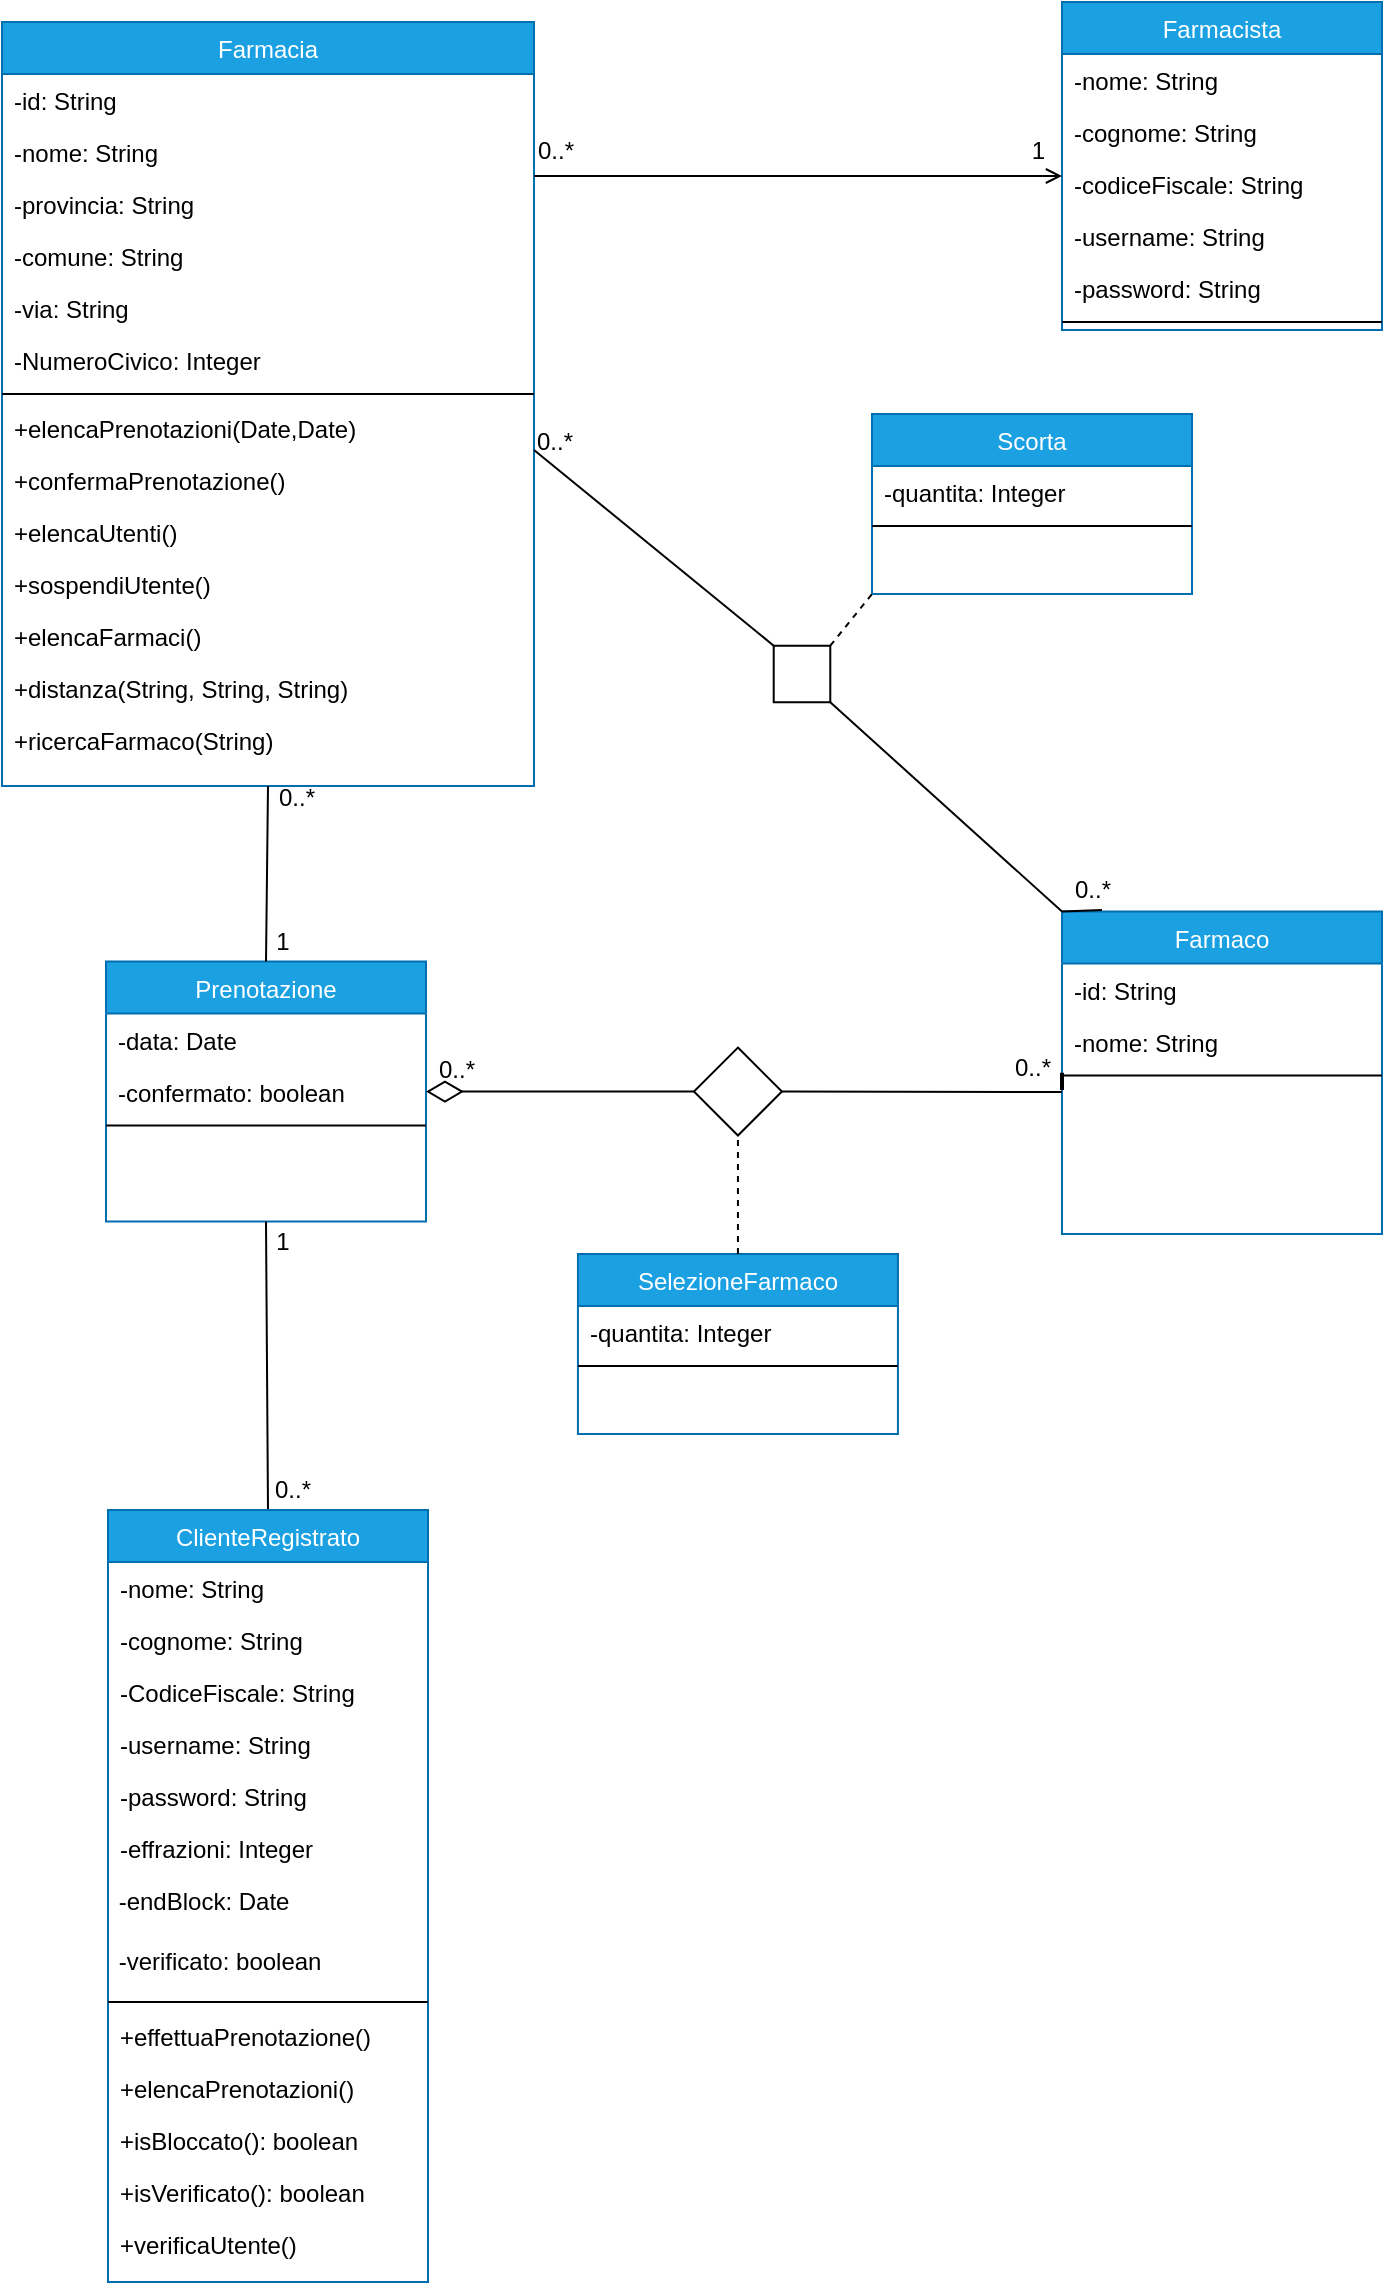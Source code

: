 <mxfile version="14.6.11" type="device"><diagram id="lDVU3fmkzLvGr_igAr9A" name="Page-3"><mxGraphModel dx="1362" dy="635" grid="1" gridSize="10" guides="1" tooltips="1" connect="1" arrows="1" fold="1" page="1" pageScale="1" pageWidth="827" pageHeight="1169" math="0" shadow="0"><root><mxCell id="lvonMT7qUznoMzkHU5-u-0"/><mxCell id="lvonMT7qUznoMzkHU5-u-1" parent="lvonMT7qUznoMzkHU5-u-0"/><mxCell id="lvonMT7qUznoMzkHU5-u-2" value="Farmacia" style="swimlane;fontStyle=0;align=center;verticalAlign=top;childLayout=stackLayout;horizontal=1;startSize=26;horizontalStack=0;resizeParent=1;resizeLast=0;collapsible=1;marginBottom=0;rounded=0;shadow=0;strokeWidth=1;fillColor=#1ba1e2;strokeColor=#006EAF;fontColor=#ffffff;" vertex="1" parent="lvonMT7qUznoMzkHU5-u-1"><mxGeometry x="380" y="170" width="266" height="382" as="geometry"><mxRectangle x="230" y="140" width="160" height="26" as="alternateBounds"/></mxGeometry></mxCell><mxCell id="lvonMT7qUznoMzkHU5-u-3" value="-id: String" style="text;align=left;verticalAlign=top;spacingLeft=4;spacingRight=4;overflow=hidden;rotatable=0;points=[[0,0.5],[1,0.5]];portConstraint=eastwest;" vertex="1" parent="lvonMT7qUznoMzkHU5-u-2"><mxGeometry y="26" width="266" height="26" as="geometry"/></mxCell><mxCell id="lvonMT7qUznoMzkHU5-u-4" value="-nome: String&#10;" style="text;align=left;verticalAlign=top;spacingLeft=4;spacingRight=4;overflow=hidden;rotatable=0;points=[[0,0.5],[1,0.5]];portConstraint=eastwest;" vertex="1" parent="lvonMT7qUznoMzkHU5-u-2"><mxGeometry y="52" width="266" height="26" as="geometry"/></mxCell><mxCell id="lvonMT7qUznoMzkHU5-u-5" value="-provincia: String" style="text;align=left;verticalAlign=top;spacingLeft=4;spacingRight=4;overflow=hidden;rotatable=0;points=[[0,0.5],[1,0.5]];portConstraint=eastwest;rounded=0;shadow=0;html=0;" vertex="1" parent="lvonMT7qUznoMzkHU5-u-2"><mxGeometry y="78" width="266" height="26" as="geometry"/></mxCell><mxCell id="lvonMT7qUznoMzkHU5-u-6" value="-comune: String" style="text;align=left;verticalAlign=top;spacingLeft=4;spacingRight=4;overflow=hidden;rotatable=0;points=[[0,0.5],[1,0.5]];portConstraint=eastwest;rounded=0;shadow=0;html=0;" vertex="1" parent="lvonMT7qUznoMzkHU5-u-2"><mxGeometry y="104" width="266" height="26" as="geometry"/></mxCell><mxCell id="lvonMT7qUznoMzkHU5-u-7" value="-via: String" style="text;align=left;verticalAlign=top;spacingLeft=4;spacingRight=4;overflow=hidden;rotatable=0;points=[[0,0.5],[1,0.5]];portConstraint=eastwest;" vertex="1" parent="lvonMT7qUznoMzkHU5-u-2"><mxGeometry y="130" width="266" height="26" as="geometry"/></mxCell><mxCell id="lvonMT7qUznoMzkHU5-u-8" value="-NumeroCivico: Integer" style="text;align=left;verticalAlign=top;spacingLeft=4;spacingRight=4;overflow=hidden;rotatable=0;points=[[0,0.5],[1,0.5]];portConstraint=eastwest;" vertex="1" parent="lvonMT7qUznoMzkHU5-u-2"><mxGeometry y="156" width="266" height="26" as="geometry"/></mxCell><mxCell id="lvonMT7qUznoMzkHU5-u-9" value="" style="line;html=1;strokeWidth=1;align=left;verticalAlign=middle;spacingTop=-1;spacingLeft=3;spacingRight=3;rotatable=0;labelPosition=right;points=[];portConstraint=eastwest;" vertex="1" parent="lvonMT7qUznoMzkHU5-u-2"><mxGeometry y="182" width="266" height="8" as="geometry"/></mxCell><mxCell id="lvonMT7qUznoMzkHU5-u-10" value="+elencaPrenotazioni(Date,Date)" style="text;align=left;verticalAlign=top;spacingLeft=4;spacingRight=4;overflow=hidden;rotatable=0;points=[[0,0.5],[1,0.5]];portConstraint=eastwest;" vertex="1" parent="lvonMT7qUznoMzkHU5-u-2"><mxGeometry y="190" width="266" height="26" as="geometry"/></mxCell><mxCell id="lvonMT7qUznoMzkHU5-u-11" value="+confermaPrenotazione()" style="text;align=left;verticalAlign=top;spacingLeft=4;spacingRight=4;overflow=hidden;rotatable=0;points=[[0,0.5],[1,0.5]];portConstraint=eastwest;" vertex="1" parent="lvonMT7qUznoMzkHU5-u-2"><mxGeometry y="216" width="266" height="26" as="geometry"/></mxCell><mxCell id="lvonMT7qUznoMzkHU5-u-12" value="+elencaUtenti()" style="text;align=left;verticalAlign=top;spacingLeft=4;spacingRight=4;overflow=hidden;rotatable=0;points=[[0,0.5],[1,0.5]];portConstraint=eastwest;" vertex="1" parent="lvonMT7qUznoMzkHU5-u-2"><mxGeometry y="242" width="266" height="26" as="geometry"/></mxCell><mxCell id="lvonMT7qUznoMzkHU5-u-13" value="+sospendiUtente()" style="text;align=left;verticalAlign=top;spacingLeft=4;spacingRight=4;overflow=hidden;rotatable=0;points=[[0,0.5],[1,0.5]];portConstraint=eastwest;" vertex="1" parent="lvonMT7qUznoMzkHU5-u-2"><mxGeometry y="268" width="266" height="26" as="geometry"/></mxCell><mxCell id="lvonMT7qUznoMzkHU5-u-15" value="+elencaFarmaci()" style="text;align=left;verticalAlign=top;spacingLeft=4;spacingRight=4;overflow=hidden;rotatable=0;points=[[0,0.5],[1,0.5]];portConstraint=eastwest;" vertex="1" parent="lvonMT7qUznoMzkHU5-u-2"><mxGeometry y="294" width="266" height="26" as="geometry"/></mxCell><mxCell id="lvonMT7qUznoMzkHU5-u-16" value="+distanza(String, String, String) " style="text;align=left;verticalAlign=top;spacingLeft=4;spacingRight=4;overflow=hidden;rotatable=0;points=[[0,0.5],[1,0.5]];portConstraint=eastwest;" vertex="1" parent="lvonMT7qUznoMzkHU5-u-2"><mxGeometry y="320" width="266" height="26" as="geometry"/></mxCell><mxCell id="lvonMT7qUznoMzkHU5-u-17" value="+ricercaFarmaco(String)" style="text;align=left;verticalAlign=top;spacingLeft=4;spacingRight=4;overflow=hidden;rotatable=0;points=[[0,0.5],[1,0.5]];portConstraint=eastwest;" vertex="1" parent="lvonMT7qUznoMzkHU5-u-2"><mxGeometry y="346" width="266" height="26" as="geometry"/></mxCell><mxCell id="lvonMT7qUznoMzkHU5-u-18" value="Farmacista" style="swimlane;fontStyle=0;align=center;verticalAlign=top;childLayout=stackLayout;horizontal=1;startSize=26;horizontalStack=0;resizeParent=1;resizeLast=0;collapsible=1;marginBottom=0;rounded=0;shadow=0;strokeWidth=1;fillColor=#1ba1e2;strokeColor=#006EAF;fontColor=#ffffff;" vertex="1" parent="lvonMT7qUznoMzkHU5-u-1"><mxGeometry x="910" y="160" width="160" height="164" as="geometry"><mxRectangle x="550" y="140" width="160" height="26" as="alternateBounds"/></mxGeometry></mxCell><mxCell id="lvonMT7qUznoMzkHU5-u-19" value="-nome: String" style="text;align=left;verticalAlign=top;spacingLeft=4;spacingRight=4;overflow=hidden;rotatable=0;points=[[0,0.5],[1,0.5]];portConstraint=eastwest;" vertex="1" parent="lvonMT7qUznoMzkHU5-u-18"><mxGeometry y="26" width="160" height="26" as="geometry"/></mxCell><mxCell id="lvonMT7qUznoMzkHU5-u-20" value="-cognome: String" style="text;align=left;verticalAlign=top;spacingLeft=4;spacingRight=4;overflow=hidden;rotatable=0;points=[[0,0.5],[1,0.5]];portConstraint=eastwest;rounded=0;shadow=0;html=0;" vertex="1" parent="lvonMT7qUznoMzkHU5-u-18"><mxGeometry y="52" width="160" height="26" as="geometry"/></mxCell><mxCell id="lvonMT7qUznoMzkHU5-u-21" value="-codiceFiscale: String" style="text;align=left;verticalAlign=top;spacingLeft=4;spacingRight=4;overflow=hidden;rotatable=0;points=[[0,0.5],[1,0.5]];portConstraint=eastwest;rounded=0;shadow=0;html=0;" vertex="1" parent="lvonMT7qUznoMzkHU5-u-18"><mxGeometry y="78" width="160" height="26" as="geometry"/></mxCell><mxCell id="lvonMT7qUznoMzkHU5-u-22" value="-username: String" style="text;align=left;verticalAlign=top;spacingLeft=4;spacingRight=4;overflow=hidden;rotatable=0;points=[[0,0.5],[1,0.5]];portConstraint=eastwest;" vertex="1" parent="lvonMT7qUznoMzkHU5-u-18"><mxGeometry y="104" width="160" height="26" as="geometry"/></mxCell><mxCell id="lvonMT7qUznoMzkHU5-u-23" value="-password: String" style="text;align=left;verticalAlign=top;spacingLeft=4;spacingRight=4;overflow=hidden;rotatable=0;points=[[0,0.5],[1,0.5]];portConstraint=eastwest;" vertex="1" parent="lvonMT7qUznoMzkHU5-u-18"><mxGeometry y="130" width="160" height="26" as="geometry"/></mxCell><mxCell id="lvonMT7qUznoMzkHU5-u-24" value="" style="line;html=1;strokeWidth=1;align=left;verticalAlign=middle;spacingTop=-1;spacingLeft=3;spacingRight=3;rotatable=0;labelPosition=right;points=[];portConstraint=eastwest;" vertex="1" parent="lvonMT7qUznoMzkHU5-u-18"><mxGeometry y="156" width="160" height="8" as="geometry"/></mxCell><mxCell id="lvonMT7qUznoMzkHU5-u-25" value="" style="endArrow=open;shadow=0;strokeWidth=1;rounded=0;endFill=1;edgeStyle=elbowEdgeStyle;elbow=vertical;" edge="1" parent="lvonMT7qUznoMzkHU5-u-1" source="lvonMT7qUznoMzkHU5-u-2" target="lvonMT7qUznoMzkHU5-u-18"><mxGeometry x="0.5" y="41" relative="1" as="geometry"><mxPoint x="481" y="266" as="sourcePoint"/><mxPoint x="641" y="266" as="targetPoint"/><mxPoint x="-40" y="32" as="offset"/></mxGeometry></mxCell><mxCell id="lvonMT7qUznoMzkHU5-u-26" value="0..*" style="resizable=0;align=left;verticalAlign=bottom;labelBackgroundColor=none;fontSize=12;" connectable="0" vertex="1" parent="lvonMT7qUznoMzkHU5-u-25"><mxGeometry x="-1" relative="1" as="geometry"><mxPoint y="-4" as="offset"/></mxGeometry></mxCell><mxCell id="lvonMT7qUznoMzkHU5-u-27" value="1" style="resizable=0;align=right;verticalAlign=bottom;labelBackgroundColor=none;fontSize=12;" connectable="0" vertex="1" parent="lvonMT7qUznoMzkHU5-u-25"><mxGeometry x="1" relative="1" as="geometry"><mxPoint x="-7" y="-4" as="offset"/></mxGeometry></mxCell><mxCell id="lvonMT7qUznoMzkHU5-u-28" value="Farmaco" style="swimlane;fontStyle=0;align=center;verticalAlign=top;childLayout=stackLayout;horizontal=1;startSize=26;horizontalStack=0;resizeParent=1;resizeLast=0;collapsible=1;marginBottom=0;rounded=0;shadow=0;strokeWidth=1;fillColor=#1ba1e2;strokeColor=#006EAF;fontColor=#ffffff;" vertex="1" parent="lvonMT7qUznoMzkHU5-u-1"><mxGeometry x="910" y="614.77" width="160" height="161.23" as="geometry"><mxRectangle x="230" y="140" width="160" height="26" as="alternateBounds"/></mxGeometry></mxCell><mxCell id="lvonMT7qUznoMzkHU5-u-29" value="-id: String" style="text;align=left;verticalAlign=top;spacingLeft=4;spacingRight=4;overflow=hidden;rotatable=0;points=[[0,0.5],[1,0.5]];portConstraint=eastwest;" vertex="1" parent="lvonMT7qUznoMzkHU5-u-28"><mxGeometry y="26" width="160" height="26" as="geometry"/></mxCell><mxCell id="lvonMT7qUznoMzkHU5-u-30" value="-nome: String&#10;" style="text;align=left;verticalAlign=top;spacingLeft=4;spacingRight=4;overflow=hidden;rotatable=0;points=[[0,0.5],[1,0.5]];portConstraint=eastwest;" vertex="1" parent="lvonMT7qUznoMzkHU5-u-28"><mxGeometry y="52" width="160" height="26" as="geometry"/></mxCell><mxCell id="lvonMT7qUznoMzkHU5-u-31" value="" style="line;html=1;strokeWidth=1;align=left;verticalAlign=middle;spacingTop=-1;spacingLeft=3;spacingRight=3;rotatable=0;labelPosition=right;points=[];portConstraint=eastwest;" vertex="1" parent="lvonMT7qUznoMzkHU5-u-28"><mxGeometry y="78" width="160" height="8" as="geometry"/></mxCell><mxCell id="lvonMT7qUznoMzkHU5-u-32" value="Prenotazione" style="swimlane;fontStyle=0;align=center;verticalAlign=top;childLayout=stackLayout;horizontal=1;startSize=26;horizontalStack=0;resizeParent=1;resizeLast=0;collapsible=1;marginBottom=0;rounded=0;shadow=0;strokeWidth=1;fillColor=#1ba1e2;strokeColor=#006EAF;fontColor=#ffffff;" vertex="1" parent="lvonMT7qUznoMzkHU5-u-1"><mxGeometry x="432" y="639.77" width="160" height="130" as="geometry"><mxRectangle x="230" y="140" width="160" height="26" as="alternateBounds"/></mxGeometry></mxCell><mxCell id="lvonMT7qUznoMzkHU5-u-33" value="-data: Date&#10;" style="text;align=left;verticalAlign=top;spacingLeft=4;spacingRight=4;overflow=hidden;rotatable=0;points=[[0,0.5],[1,0.5]];portConstraint=eastwest;" vertex="1" parent="lvonMT7qUznoMzkHU5-u-32"><mxGeometry y="26" width="160" height="26" as="geometry"/></mxCell><mxCell id="lvonMT7qUznoMzkHU5-u-34" value="-confermato: boolean" style="text;align=left;verticalAlign=top;spacingLeft=4;spacingRight=4;overflow=hidden;rotatable=0;points=[[0,0.5],[1,0.5]];portConstraint=eastwest;" vertex="1" parent="lvonMT7qUznoMzkHU5-u-32"><mxGeometry y="52" width="160" height="26" as="geometry"/></mxCell><mxCell id="lvonMT7qUznoMzkHU5-u-35" value="" style="line;html=1;strokeWidth=1;align=left;verticalAlign=middle;spacingTop=-1;spacingLeft=3;spacingRight=3;rotatable=0;labelPosition=right;points=[];portConstraint=eastwest;" vertex="1" parent="lvonMT7qUznoMzkHU5-u-32"><mxGeometry y="78" width="160" height="8" as="geometry"/></mxCell><mxCell id="lvonMT7qUznoMzkHU5-u-36" value="" style="endArrow=none;html=1;entryX=0.5;entryY=1;entryDx=0;entryDy=0;exitX=0.5;exitY=0;exitDx=0;exitDy=0;endFill=0;" edge="1" parent="lvonMT7qUznoMzkHU5-u-1" source="lvonMT7qUznoMzkHU5-u-32" target="lvonMT7qUznoMzkHU5-u-2"><mxGeometry width="50" height="50" relative="1" as="geometry"><mxPoint x="761" y="472" as="sourcePoint"/><mxPoint x="761" y="394" as="targetPoint"/></mxGeometry></mxCell><mxCell id="lvonMT7qUznoMzkHU5-u-37" value="" style="endArrow=none;html=1;exitX=0.5;exitY=0;exitDx=0;exitDy=0;entryX=0.5;entryY=1;entryDx=0;entryDy=0;endFill=0;" edge="1" parent="lvonMT7qUznoMzkHU5-u-1" source="lvonMT7qUznoMzkHU5-u-46" target="lvonMT7qUznoMzkHU5-u-32"><mxGeometry width="50" height="50" relative="1" as="geometry"><mxPoint x="514" y="914" as="sourcePoint"/><mxPoint x="1047" y="714" as="targetPoint"/></mxGeometry></mxCell><mxCell id="lvonMT7qUznoMzkHU5-u-38" value="" style="endArrow=none;html=1;exitX=1;exitY=0.5;exitDx=0;exitDy=0;entryX=0;entryY=0.5;entryDx=0;entryDy=0;endFill=0;startSize=12;strokeWidth=2;startArrow=none;startFill=0;" edge="1" parent="lvonMT7qUznoMzkHU5-u-1" target="lvonMT7qUznoMzkHU5-u-28"><mxGeometry width="50" height="50" relative="1" as="geometry"><mxPoint x="910" y="704" as="sourcePoint"/><mxPoint x="1057" y="714" as="targetPoint"/></mxGeometry></mxCell><mxCell id="lvonMT7qUznoMzkHU5-u-39" value="" style="endArrow=none;html=1;entryX=0;entryY=0;entryDx=0;entryDy=0;endFill=0;startArrow=none;" edge="1" parent="lvonMT7qUznoMzkHU5-u-1" target="lvonMT7qUznoMzkHU5-u-28"><mxGeometry width="50" height="50" relative="1" as="geometry"><mxPoint x="930" y="614" as="sourcePoint"/><mxPoint x="1071" y="554" as="targetPoint"/></mxGeometry></mxCell><mxCell id="lvonMT7qUznoMzkHU5-u-40" value="0..*" style="text;html=1;align=center;verticalAlign=middle;resizable=0;points=[];autosize=1;strokeColor=none;" vertex="1" parent="lvonMT7qUznoMzkHU5-u-1"><mxGeometry x="641" y="370" width="30" height="20" as="geometry"/></mxCell><mxCell id="lvonMT7qUznoMzkHU5-u-41" value="1" style="text;html=1;align=center;verticalAlign=middle;resizable=0;points=[];autosize=1;strokeColor=none;" vertex="1" parent="lvonMT7qUznoMzkHU5-u-1"><mxGeometry x="510" y="619.77" width="20" height="20" as="geometry"/></mxCell><mxCell id="lvonMT7qUznoMzkHU5-u-42" value="0..*" style="text;html=1;align=center;verticalAlign=middle;resizable=0;points=[];autosize=1;strokeColor=none;" vertex="1" parent="lvonMT7qUznoMzkHU5-u-1"><mxGeometry x="512" y="548" width="30" height="20" as="geometry"/></mxCell><mxCell id="lvonMT7qUznoMzkHU5-u-43" value="1" style="text;html=1;align=center;verticalAlign=middle;resizable=0;points=[];autosize=1;strokeColor=none;" vertex="1" parent="lvonMT7qUznoMzkHU5-u-1"><mxGeometry x="510" y="769.77" width="20" height="20" as="geometry"/></mxCell><mxCell id="lvonMT7qUznoMzkHU5-u-44" value="0..*" style="text;html=1;align=center;verticalAlign=middle;resizable=0;points=[];autosize=1;strokeColor=none;" vertex="1" parent="lvonMT7qUznoMzkHU5-u-1"><mxGeometry x="510" y="894" width="30" height="20" as="geometry"/></mxCell><mxCell id="lvonMT7qUznoMzkHU5-u-45" value="0..*" style="text;html=1;align=center;verticalAlign=middle;resizable=0;points=[];autosize=1;strokeColor=none;" vertex="1" parent="lvonMT7qUznoMzkHU5-u-1"><mxGeometry x="592" y="684" width="30" height="20" as="geometry"/></mxCell><mxCell id="lvonMT7qUznoMzkHU5-u-46" value="ClienteRegistrato" style="swimlane;fontStyle=0;align=center;verticalAlign=top;childLayout=stackLayout;horizontal=1;startSize=26;horizontalStack=0;resizeParent=1;resizeLast=0;collapsible=1;marginBottom=0;rounded=0;shadow=0;strokeWidth=1;fillColor=#1ba1e2;strokeColor=#006EAF;fontColor=#ffffff;" vertex="1" parent="lvonMT7qUznoMzkHU5-u-1"><mxGeometry x="433" y="914" width="160" height="386" as="geometry"><mxRectangle x="230" y="140" width="160" height="26" as="alternateBounds"/></mxGeometry></mxCell><mxCell id="lvonMT7qUznoMzkHU5-u-47" value="-nome: String&#10;" style="text;align=left;verticalAlign=top;spacingLeft=4;spacingRight=4;overflow=hidden;rotatable=0;points=[[0,0.5],[1,0.5]];portConstraint=eastwest;" vertex="1" parent="lvonMT7qUznoMzkHU5-u-46"><mxGeometry y="26" width="160" height="26" as="geometry"/></mxCell><mxCell id="lvonMT7qUznoMzkHU5-u-48" value="-cognome: String" style="text;align=left;verticalAlign=top;spacingLeft=4;spacingRight=4;overflow=hidden;rotatable=0;points=[[0,0.5],[1,0.5]];portConstraint=eastwest;" vertex="1" parent="lvonMT7qUznoMzkHU5-u-46"><mxGeometry y="52" width="160" height="26" as="geometry"/></mxCell><mxCell id="lvonMT7qUznoMzkHU5-u-49" value="-CodiceFiscale: String" style="text;align=left;verticalAlign=top;spacingLeft=4;spacingRight=4;overflow=hidden;rotatable=0;points=[[0,0.5],[1,0.5]];portConstraint=eastwest;" vertex="1" parent="lvonMT7qUznoMzkHU5-u-46"><mxGeometry y="78" width="160" height="26" as="geometry"/></mxCell><mxCell id="lvonMT7qUznoMzkHU5-u-50" value="-username: String" style="text;align=left;verticalAlign=top;spacingLeft=4;spacingRight=4;overflow=hidden;rotatable=0;points=[[0,0.5],[1,0.5]];portConstraint=eastwest;" vertex="1" parent="lvonMT7qUznoMzkHU5-u-46"><mxGeometry y="104" width="160" height="26" as="geometry"/></mxCell><mxCell id="lvonMT7qUznoMzkHU5-u-51" value="-password: String" style="text;align=left;verticalAlign=top;spacingLeft=4;spacingRight=4;overflow=hidden;rotatable=0;points=[[0,0.5],[1,0.5]];portConstraint=eastwest;" vertex="1" parent="lvonMT7qUznoMzkHU5-u-46"><mxGeometry y="130" width="160" height="26" as="geometry"/></mxCell><mxCell id="lvonMT7qUznoMzkHU5-u-52" value="-effrazioni: Integer" style="text;align=left;verticalAlign=top;spacingLeft=4;spacingRight=4;overflow=hidden;rotatable=0;points=[[0,0.5],[1,0.5]];portConstraint=eastwest;" vertex="1" parent="lvonMT7qUznoMzkHU5-u-46"><mxGeometry y="156" width="160" height="26" as="geometry"/></mxCell><mxCell id="lvonMT7qUznoMzkHU5-u-53" value="&lt;font face=&quot;helvetica&quot;&gt;&amp;nbsp;-endBlock: Date&lt;/font&gt;" style="text;whiteSpace=wrap;html=1;" vertex="1" parent="lvonMT7qUznoMzkHU5-u-46"><mxGeometry y="182" width="160" height="30" as="geometry"/></mxCell><mxCell id="lvonMT7qUznoMzkHU5-u-74" value="&lt;font face=&quot;helvetica&quot;&gt;&amp;nbsp;-verificato: boolean&lt;/font&gt;" style="text;whiteSpace=wrap;html=1;" vertex="1" parent="lvonMT7qUznoMzkHU5-u-46"><mxGeometry y="212" width="160" height="30" as="geometry"/></mxCell><mxCell id="lvonMT7qUznoMzkHU5-u-54" value="" style="line;html=1;strokeWidth=1;align=left;verticalAlign=middle;spacingTop=-1;spacingLeft=3;spacingRight=3;rotatable=0;labelPosition=right;points=[];portConstraint=eastwest;" vertex="1" parent="lvonMT7qUznoMzkHU5-u-46"><mxGeometry y="242" width="160" height="8" as="geometry"/></mxCell><mxCell id="lvonMT7qUznoMzkHU5-u-55" value="+effettuaPrenotazione()" style="text;align=left;verticalAlign=top;spacingLeft=4;spacingRight=4;overflow=hidden;rotatable=0;points=[[0,0.5],[1,0.5]];portConstraint=eastwest;" vertex="1" parent="lvonMT7qUznoMzkHU5-u-46"><mxGeometry y="250" width="160" height="26" as="geometry"/></mxCell><mxCell id="lvonMT7qUznoMzkHU5-u-56" value="+elencaPrenotazioni()" style="text;align=left;verticalAlign=top;spacingLeft=4;spacingRight=4;overflow=hidden;rotatable=0;points=[[0,0.5],[1,0.5]];portConstraint=eastwest;" vertex="1" parent="lvonMT7qUznoMzkHU5-u-46"><mxGeometry y="276" width="160" height="26" as="geometry"/></mxCell><mxCell id="lvonMT7qUznoMzkHU5-u-57" value="+isBloccato(): boolean" style="text;align=left;verticalAlign=top;spacingLeft=4;spacingRight=4;overflow=hidden;rotatable=0;points=[[0,0.5],[1,0.5]];portConstraint=eastwest;" vertex="1" parent="lvonMT7qUznoMzkHU5-u-46"><mxGeometry y="302" width="160" height="26" as="geometry"/></mxCell><mxCell id="lvonMT7qUznoMzkHU5-u-89" value="+isVerificato(): boolean" style="text;align=left;verticalAlign=top;spacingLeft=4;spacingRight=4;overflow=hidden;rotatable=0;points=[[0,0.5],[1,0.5]];portConstraint=eastwest;" vertex="1" parent="lvonMT7qUznoMzkHU5-u-46"><mxGeometry y="328" width="160" height="26" as="geometry"/></mxCell><mxCell id="lvonMT7qUznoMzkHU5-u-14" value="+verificaUtente()" style="text;align=left;verticalAlign=top;spacingLeft=4;spacingRight=4;overflow=hidden;rotatable=0;points=[[0,0.5],[1,0.5]];portConstraint=eastwest;" vertex="1" parent="lvonMT7qUznoMzkHU5-u-46"><mxGeometry y="354" width="160" height="26" as="geometry"/></mxCell><mxCell id="lvonMT7qUznoMzkHU5-u-58" value="" style="endArrow=none;html=1;entryX=0;entryY=0;entryDx=0;entryDy=0;endFill=0;startArrow=none;exitX=1;exitY=0.5;exitDx=0;exitDy=0;" edge="1" parent="lvonMT7qUznoMzkHU5-u-1" source="lvonMT7qUznoMzkHU5-u-71" target="lvonMT7qUznoMzkHU5-u-28"><mxGeometry width="50" height="50" relative="1" as="geometry"><mxPoint x="646" y="384" as="sourcePoint"/><mxPoint x="860.0" y="594" as="targetPoint"/></mxGeometry></mxCell><mxCell id="lvonMT7qUznoMzkHU5-u-59" value="" style="endArrow=none;html=1;exitX=1;exitY=0.5;exitDx=0;exitDy=0;endFill=0;startSize=16;strokeWidth=1;startArrow=none;startFill=0;" edge="1" parent="lvonMT7qUznoMzkHU5-u-1" source="lvonMT7qUznoMzkHU5-u-67"><mxGeometry width="50" height="50" relative="1" as="geometry"><mxPoint x="593" y="704" as="sourcePoint"/><mxPoint x="910" y="705" as="targetPoint"/></mxGeometry></mxCell><mxCell id="lvonMT7qUznoMzkHU5-u-60" value="0..*" style="text;html=1;align=center;verticalAlign=middle;resizable=0;points=[];autosize=1;strokeColor=none;" vertex="1" parent="lvonMT7qUznoMzkHU5-u-1"><mxGeometry x="910" y="594" width="30" height="20" as="geometry"/></mxCell><mxCell id="lvonMT7qUznoMzkHU5-u-61" value="Scorta" style="swimlane;fontStyle=0;align=center;verticalAlign=top;childLayout=stackLayout;horizontal=1;startSize=26;horizontalStack=0;resizeParent=1;resizeLast=0;collapsible=1;marginBottom=0;rounded=0;shadow=0;strokeWidth=1;fillColor=#1ba1e2;strokeColor=#006EAF;fontColor=#ffffff;" vertex="1" parent="lvonMT7qUznoMzkHU5-u-1"><mxGeometry x="815" y="366" width="160" height="90" as="geometry"><mxRectangle x="550" y="140" width="160" height="26" as="alternateBounds"/></mxGeometry></mxCell><mxCell id="lvonMT7qUznoMzkHU5-u-62" value="-quantita: Integer" style="text;align=left;verticalAlign=top;spacingLeft=4;spacingRight=4;overflow=hidden;rotatable=0;points=[[0,0.5],[1,0.5]];portConstraint=eastwest;" vertex="1" parent="lvonMT7qUznoMzkHU5-u-61"><mxGeometry y="26" width="160" height="26" as="geometry"/></mxCell><mxCell id="lvonMT7qUznoMzkHU5-u-63" value="" style="line;html=1;strokeWidth=1;align=left;verticalAlign=middle;spacingTop=-1;spacingLeft=3;spacingRight=3;rotatable=0;labelPosition=right;points=[];portConstraint=eastwest;" vertex="1" parent="lvonMT7qUznoMzkHU5-u-61"><mxGeometry y="52" width="160" height="8" as="geometry"/></mxCell><mxCell id="lvonMT7qUznoMzkHU5-u-64" value="SelezioneFarmaco" style="swimlane;fontStyle=0;align=center;verticalAlign=top;childLayout=stackLayout;horizontal=1;startSize=26;horizontalStack=0;resizeParent=1;resizeLast=0;collapsible=1;marginBottom=0;rounded=0;shadow=0;strokeWidth=1;fillColor=#1ba1e2;strokeColor=#006EAF;fontColor=#ffffff;" vertex="1" parent="lvonMT7qUznoMzkHU5-u-1"><mxGeometry x="667.97" y="786" width="160" height="90" as="geometry"><mxRectangle x="550" y="140" width="160" height="26" as="alternateBounds"/></mxGeometry></mxCell><mxCell id="lvonMT7qUznoMzkHU5-u-65" value="-quantita: Integer" style="text;align=left;verticalAlign=top;spacingLeft=4;spacingRight=4;overflow=hidden;rotatable=0;points=[[0,0.5],[1,0.5]];portConstraint=eastwest;" vertex="1" parent="lvonMT7qUznoMzkHU5-u-64"><mxGeometry y="26" width="160" height="26" as="geometry"/></mxCell><mxCell id="lvonMT7qUznoMzkHU5-u-66" value="" style="line;html=1;strokeWidth=1;align=left;verticalAlign=middle;spacingTop=-1;spacingLeft=3;spacingRight=3;rotatable=0;labelPosition=right;points=[];portConstraint=eastwest;" vertex="1" parent="lvonMT7qUznoMzkHU5-u-64"><mxGeometry y="52" width="160" height="8" as="geometry"/></mxCell><mxCell id="lvonMT7qUznoMzkHU5-u-67" value="" style="rhombus;whiteSpace=wrap;html=1;rotation=0;" vertex="1" parent="lvonMT7qUznoMzkHU5-u-1"><mxGeometry x="725.97" y="682.77" width="44" height="44" as="geometry"/></mxCell><mxCell id="lvonMT7qUznoMzkHU5-u-68" value="" style="endArrow=none;html=1;exitX=1;exitY=0.5;exitDx=0;exitDy=0;entryX=0;entryY=0.5;entryDx=0;entryDy=0;endFill=0;startSize=16;sourcePerimeterSpacing=0;strokeWidth=1;startArrow=diamondThin;startFill=0;" edge="1" parent="lvonMT7qUznoMzkHU5-u-1" source="lvonMT7qUznoMzkHU5-u-32" target="lvonMT7qUznoMzkHU5-u-67"><mxGeometry width="50" height="50" relative="1" as="geometry"><mxPoint x="593" y="704" as="sourcePoint"/><mxPoint x="900" y="702" as="targetPoint"/></mxGeometry></mxCell><mxCell id="lvonMT7qUznoMzkHU5-u-69" value="" style="endArrow=none;html=1;startSize=16;sourcePerimeterSpacing=0;strokeWidth=1;exitX=0.5;exitY=0;exitDx=0;exitDy=0;dashed=1;" edge="1" parent="lvonMT7qUznoMzkHU5-u-1" source="lvonMT7qUznoMzkHU5-u-64" target="lvonMT7qUznoMzkHU5-u-67"><mxGeometry width="50" height="50" relative="1" as="geometry"><mxPoint x="830" y="756" as="sourcePoint"/><mxPoint x="748" y="726" as="targetPoint"/></mxGeometry></mxCell><mxCell id="lvonMT7qUznoMzkHU5-u-70" value="" style="endArrow=none;html=1;startSize=16;sourcePerimeterSpacing=0;strokeWidth=1;entryX=0;entryY=1;entryDx=0;entryDy=0;exitX=0.5;exitY=0;exitDx=0;exitDy=0;dashed=1;" edge="1" parent="lvonMT7qUznoMzkHU5-u-1" source="lvonMT7qUznoMzkHU5-u-71" target="lvonMT7qUznoMzkHU5-u-61"><mxGeometry width="50" height="50" relative="1" as="geometry"><mxPoint x="1040" y="506" as="sourcePoint"/><mxPoint x="830" y="476" as="targetPoint"/></mxGeometry></mxCell><mxCell id="lvonMT7qUznoMzkHU5-u-71" value="" style="rhombus;whiteSpace=wrap;html=1;rotation=45;" vertex="1" parent="lvonMT7qUznoMzkHU5-u-1"><mxGeometry x="760" y="476" width="40" height="40" as="geometry"/></mxCell><mxCell id="lvonMT7qUznoMzkHU5-u-72" value="" style="endArrow=none;html=1;entryX=0;entryY=0.5;entryDx=0;entryDy=0;endFill=0;" edge="1" parent="lvonMT7qUznoMzkHU5-u-1" target="lvonMT7qUznoMzkHU5-u-71"><mxGeometry width="50" height="50" relative="1" as="geometry"><mxPoint x="646" y="384.0" as="sourcePoint"/><mxPoint x="930" y="614" as="targetPoint"/></mxGeometry></mxCell><mxCell id="lvonMT7qUznoMzkHU5-u-73" value="0..*" style="text;html=1;align=center;verticalAlign=middle;resizable=0;points=[];autosize=1;strokeColor=none;" vertex="1" parent="lvonMT7qUznoMzkHU5-u-1"><mxGeometry x="880" y="682.77" width="30" height="20" as="geometry"/></mxCell></root></mxGraphModel></diagram></mxfile>